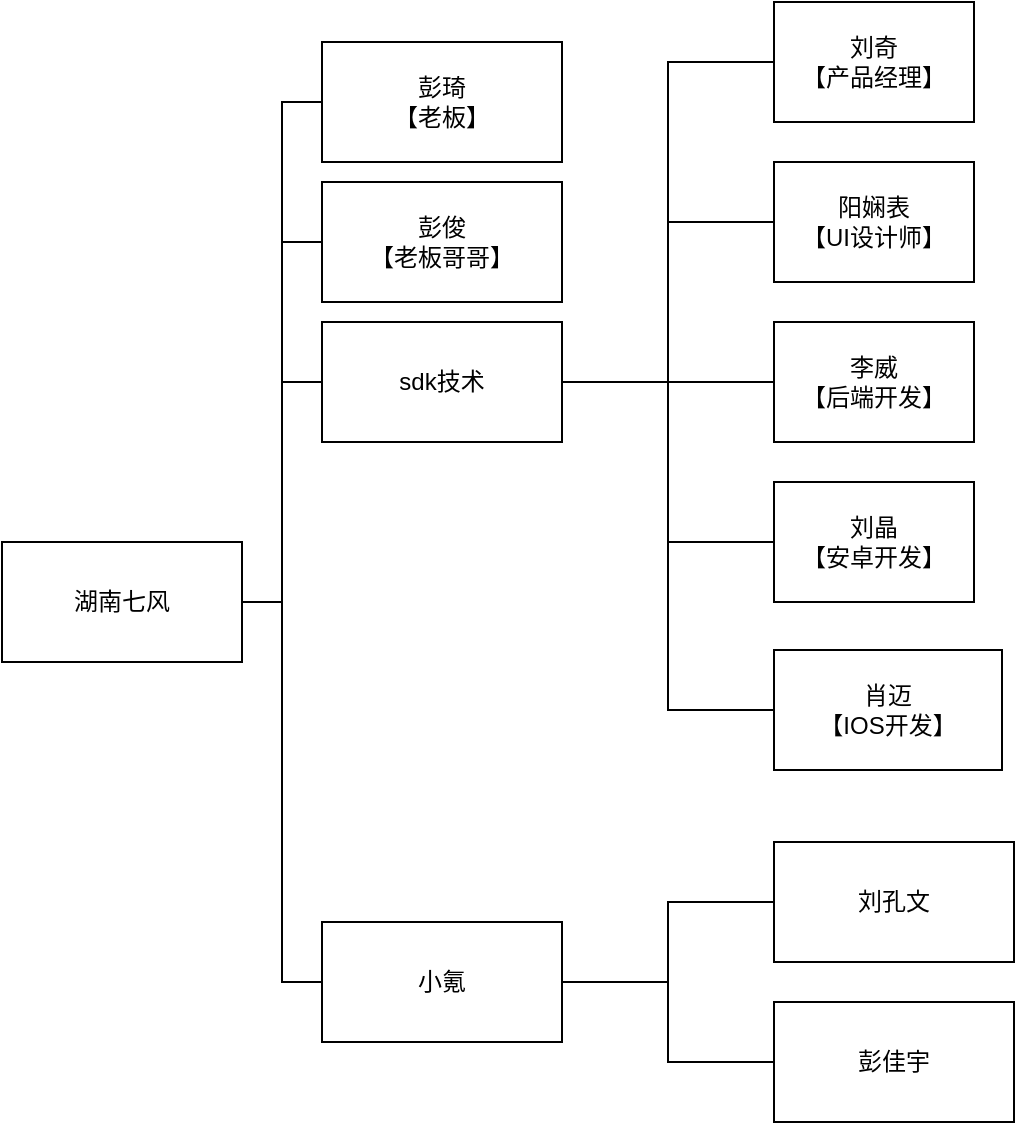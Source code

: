 <mxfile version="20.7.4" type="device"><diagram id="ZVkVszUt1oADNEP6sHJQ" name="第 1 页"><mxGraphModel dx="864" dy="903" grid="1" gridSize="10" guides="1" tooltips="1" connect="1" arrows="1" fold="1" page="1" pageScale="1" pageWidth="827" pageHeight="1169" math="0" shadow="0"><root><mxCell id="0"/><mxCell id="1" parent="0"/><mxCell id="jB-ubwnu05gNqwuY0CqU-27" value="刘奇&lt;br&gt;【产品经理】" style="whiteSpace=wrap;html=1;align=center;verticalAlign=middle;treeFolding=1;treeMoving=1;newEdgeStyle={&quot;edgeStyle&quot;:&quot;elbowEdgeStyle&quot;,&quot;startArrow&quot;:&quot;none&quot;,&quot;endArrow&quot;:&quot;none&quot;};" vertex="1" parent="1"><mxGeometry x="506" y="50" width="100" height="60" as="geometry"/></mxCell><mxCell id="jB-ubwnu05gNqwuY0CqU-21" value="阳娴表&lt;br&gt;【UI设计师】" style="whiteSpace=wrap;html=1;align=center;verticalAlign=middle;treeFolding=1;treeMoving=1;newEdgeStyle={&quot;edgeStyle&quot;:&quot;elbowEdgeStyle&quot;,&quot;startArrow&quot;:&quot;none&quot;,&quot;endArrow&quot;:&quot;none&quot;};" vertex="1" parent="1"><mxGeometry x="506" y="130" width="100" height="60" as="geometry"/></mxCell><mxCell id="jB-ubwnu05gNqwuY0CqU-19" value="李威&lt;br&gt;【后端开发】" style="whiteSpace=wrap;html=1;align=center;verticalAlign=middle;treeFolding=1;treeMoving=1;newEdgeStyle={&quot;edgeStyle&quot;:&quot;elbowEdgeStyle&quot;,&quot;startArrow&quot;:&quot;none&quot;,&quot;endArrow&quot;:&quot;none&quot;};" vertex="1" parent="1"><mxGeometry x="506" y="210" width="100" height="60" as="geometry"/></mxCell><mxCell id="jB-ubwnu05gNqwuY0CqU-23" value="刘晶&lt;br&gt;【安卓开发】" style="whiteSpace=wrap;html=1;align=center;verticalAlign=middle;treeFolding=1;treeMoving=1;newEdgeStyle={&quot;edgeStyle&quot;:&quot;elbowEdgeStyle&quot;,&quot;startArrow&quot;:&quot;none&quot;,&quot;endArrow&quot;:&quot;none&quot;};" vertex="1" parent="1"><mxGeometry x="506" y="290" width="100" height="60" as="geometry"/></mxCell><mxCell id="jB-ubwnu05gNqwuY0CqU-25" value="肖迈&lt;br&gt;【IOS开发】" style="whiteSpace=wrap;html=1;align=center;verticalAlign=middle;treeFolding=1;treeMoving=1;newEdgeStyle={&quot;edgeStyle&quot;:&quot;elbowEdgeStyle&quot;,&quot;startArrow&quot;:&quot;none&quot;,&quot;endArrow&quot;:&quot;none&quot;};" vertex="1" parent="1"><mxGeometry x="506" y="374" width="114" height="60" as="geometry"/></mxCell><mxCell id="jB-ubwnu05gNqwuY0CqU-59" style="edgeStyle=elbowEdgeStyle;rounded=0;orthogonalLoop=1;jettySize=auto;html=1;startArrow=none;endArrow=none;exitX=1;exitY=0.5;exitDx=0;exitDy=0;entryX=0;entryY=0.5;entryDx=0;entryDy=0;" edge="1" parent="1" source="jB-ubwnu05gNqwuY0CqU-15" target="jB-ubwnu05gNqwuY0CqU-27"><mxGeometry relative="1" as="geometry"/></mxCell><mxCell id="jB-ubwnu05gNqwuY0CqU-60" style="edgeStyle=elbowEdgeStyle;rounded=0;orthogonalLoop=1;jettySize=auto;html=1;startArrow=none;endArrow=none;exitX=1;exitY=0.5;exitDx=0;exitDy=0;entryX=0;entryY=0.5;entryDx=0;entryDy=0;" edge="1" parent="1" source="jB-ubwnu05gNqwuY0CqU-15" target="jB-ubwnu05gNqwuY0CqU-21"><mxGeometry relative="1" as="geometry"/></mxCell><mxCell id="jB-ubwnu05gNqwuY0CqU-18" value="" style="edgeStyle=elbowEdgeStyle;elbow=vertical;startArrow=none;endArrow=none;rounded=0;" edge="1" target="jB-ubwnu05gNqwuY0CqU-19" source="jB-ubwnu05gNqwuY0CqU-15" parent="1"><mxGeometry relative="1" as="geometry"><mxPoint x="117" y="270" as="sourcePoint"/></mxGeometry></mxCell><mxCell id="jB-ubwnu05gNqwuY0CqU-45" style="edgeStyle=elbowEdgeStyle;rounded=0;orthogonalLoop=1;jettySize=auto;html=1;startArrow=none;endArrow=none;exitX=0;exitY=0.5;exitDx=0;exitDy=0;entryX=1;entryY=0.5;entryDx=0;entryDy=0;" edge="1" parent="1" source="jB-ubwnu05gNqwuY0CqU-23" target="jB-ubwnu05gNqwuY0CqU-15"><mxGeometry relative="1" as="geometry"/></mxCell><mxCell id="jB-ubwnu05gNqwuY0CqU-47" style="edgeStyle=elbowEdgeStyle;rounded=0;orthogonalLoop=1;jettySize=auto;html=1;startArrow=none;endArrow=none;exitX=1;exitY=0.5;exitDx=0;exitDy=0;entryX=0;entryY=0.5;entryDx=0;entryDy=0;" edge="1" parent="1" source="jB-ubwnu05gNqwuY0CqU-15" target="jB-ubwnu05gNqwuY0CqU-25"><mxGeometry relative="1" as="geometry"/></mxCell><UserObject label="湖南七风" treeRoot="1" id="jB-ubwnu05gNqwuY0CqU-9"><mxCell style="whiteSpace=wrap;html=1;align=center;treeFolding=1;treeMoving=1;newEdgeStyle={&quot;edgeStyle&quot;:&quot;elbowEdgeStyle&quot;,&quot;startArrow&quot;:&quot;none&quot;,&quot;endArrow&quot;:&quot;none&quot;};" vertex="1" parent="1"><mxGeometry x="120" y="320" width="120" height="60" as="geometry"/></mxCell></UserObject><mxCell id="jB-ubwnu05gNqwuY0CqU-15" value="sdk技术" style="whiteSpace=wrap;html=1;align=center;verticalAlign=middle;treeFolding=1;treeMoving=1;newEdgeStyle={&quot;edgeStyle&quot;:&quot;elbowEdgeStyle&quot;,&quot;startArrow&quot;:&quot;none&quot;,&quot;endArrow&quot;:&quot;none&quot;};" vertex="1" parent="1"><mxGeometry x="280" y="210" width="120" height="60" as="geometry"/></mxCell><mxCell id="jB-ubwnu05gNqwuY0CqU-30" value="" style="edgeStyle=elbowEdgeStyle;rounded=0;orthogonalLoop=1;jettySize=auto;html=1;elbow=horizontal;startArrow=none;endArrow=none;" edge="1" source="jB-ubwnu05gNqwuY0CqU-9" target="jB-ubwnu05gNqwuY0CqU-31" parent="1"><mxGeometry relative="1" as="geometry"/></mxCell><UserObject label="彭琦&lt;br style=&quot;border-color: var(--border-color);&quot;&gt;【老板】" treeRoot="1" id="jB-ubwnu05gNqwuY0CqU-31"><mxCell style="whiteSpace=wrap;html=1;align=center;treeFolding=1;treeMoving=1;newEdgeStyle={&quot;edgeStyle&quot;:&quot;elbowEdgeStyle&quot;,&quot;startArrow&quot;:&quot;none&quot;,&quot;endArrow&quot;:&quot;none&quot;};" vertex="1" parent="1"><mxGeometry x="280" y="70" width="120" height="60" as="geometry"/></mxCell></UserObject><mxCell id="jB-ubwnu05gNqwuY0CqU-32" value="" style="edgeStyle=elbowEdgeStyle;rounded=0;orthogonalLoop=1;jettySize=auto;html=1;elbow=horizontal;startArrow=none;endArrow=none;" edge="1" source="jB-ubwnu05gNqwuY0CqU-9" target="jB-ubwnu05gNqwuY0CqU-33" parent="1"><mxGeometry relative="1" as="geometry"/></mxCell><UserObject label="彭俊&lt;br style=&quot;border-color: var(--border-color);&quot;&gt;【老板哥哥】" treeRoot="1" id="jB-ubwnu05gNqwuY0CqU-33"><mxCell style="whiteSpace=wrap;html=1;align=center;treeFolding=1;treeMoving=1;newEdgeStyle={&quot;edgeStyle&quot;:&quot;elbowEdgeStyle&quot;,&quot;startArrow&quot;:&quot;none&quot;,&quot;endArrow&quot;:&quot;none&quot;};" vertex="1" parent="1"><mxGeometry x="280" y="140" width="120" height="60" as="geometry"/></mxCell></UserObject><mxCell id="jB-ubwnu05gNqwuY0CqU-44" style="edgeStyle=elbowEdgeStyle;rounded=0;orthogonalLoop=1;jettySize=auto;html=1;startArrow=none;endArrow=none;exitX=0;exitY=0.5;exitDx=0;exitDy=0;entryX=1;entryY=0.5;entryDx=0;entryDy=0;" edge="1" parent="1" source="jB-ubwnu05gNqwuY0CqU-15" target="jB-ubwnu05gNqwuY0CqU-9"><mxGeometry relative="1" as="geometry"><mxPoint x="261" y="340" as="targetPoint"/></mxGeometry></mxCell><mxCell id="jB-ubwnu05gNqwuY0CqU-54" style="edgeStyle=elbowEdgeStyle;rounded=0;orthogonalLoop=1;jettySize=auto;html=1;startArrow=none;endArrow=none;exitX=0;exitY=0.5;exitDx=0;exitDy=0;entryX=1;entryY=0.5;entryDx=0;entryDy=0;" edge="1" target="jB-ubwnu05gNqwuY0CqU-9" source="jB-ubwnu05gNqwuY0CqU-55" parent="1"><mxGeometry relative="1" as="geometry"><mxPoint x="959" y="380" as="sourcePoint"/><mxPoint x="450" y="320" as="targetPoint"/></mxGeometry></mxCell><mxCell id="jB-ubwnu05gNqwuY0CqU-64" value="" style="edgeStyle=elbowEdgeStyle;rounded=0;orthogonalLoop=1;jettySize=auto;html=1;elbow=horizontal;startArrow=none;endArrow=none;" edge="1" parent="1" source="jB-ubwnu05gNqwuY0CqU-55" target="jB-ubwnu05gNqwuY0CqU-63"><mxGeometry relative="1" as="geometry"/></mxCell><mxCell id="jB-ubwnu05gNqwuY0CqU-65" value="" style="edgeStyle=elbowEdgeStyle;rounded=0;orthogonalLoop=1;jettySize=auto;html=1;elbow=horizontal;startArrow=none;endArrow=none;" edge="1" parent="1" source="jB-ubwnu05gNqwuY0CqU-55" target="jB-ubwnu05gNqwuY0CqU-63"><mxGeometry relative="1" as="geometry"/></mxCell><mxCell id="jB-ubwnu05gNqwuY0CqU-67" style="edgeStyle=elbowEdgeStyle;rounded=0;orthogonalLoop=1;jettySize=auto;html=1;startArrow=none;endArrow=none;exitX=1;exitY=0.5;exitDx=0;exitDy=0;entryX=0;entryY=0.5;entryDx=0;entryDy=0;" edge="1" parent="1" source="jB-ubwnu05gNqwuY0CqU-55" target="jB-ubwnu05gNqwuY0CqU-66"><mxGeometry relative="1" as="geometry"/></mxCell><UserObject label="小氪" treeRoot="1" id="jB-ubwnu05gNqwuY0CqU-55"><mxCell style="whiteSpace=wrap;html=1;align=center;treeFolding=1;treeMoving=1;newEdgeStyle={&quot;edgeStyle&quot;:&quot;elbowEdgeStyle&quot;,&quot;startArrow&quot;:&quot;none&quot;,&quot;endArrow&quot;:&quot;none&quot;};" vertex="1" parent="1"><mxGeometry x="280" y="510" width="120" height="60" as="geometry"/></mxCell></UserObject><mxCell id="jB-ubwnu05gNqwuY0CqU-63" value="刘孔文" style="whiteSpace=wrap;html=1;" vertex="1" parent="1"><mxGeometry x="506" y="470" width="120" height="60" as="geometry"/></mxCell><mxCell id="jB-ubwnu05gNqwuY0CqU-66" value="彭佳宇" style="whiteSpace=wrap;html=1;" vertex="1" parent="1"><mxGeometry x="506" y="550" width="120" height="60" as="geometry"/></mxCell></root></mxGraphModel></diagram></mxfile>